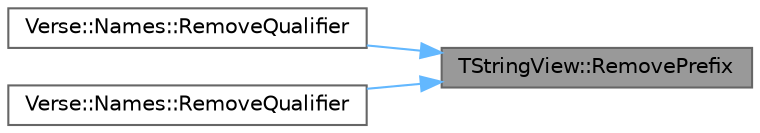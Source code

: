digraph "TStringView::RemovePrefix"
{
 // INTERACTIVE_SVG=YES
 // LATEX_PDF_SIZE
  bgcolor="transparent";
  edge [fontname=Helvetica,fontsize=10,labelfontname=Helvetica,labelfontsize=10];
  node [fontname=Helvetica,fontsize=10,shape=box,height=0.2,width=0.4];
  rankdir="RL";
  Node1 [id="Node000001",label="TStringView::RemovePrefix",height=0.2,width=0.4,color="gray40", fillcolor="grey60", style="filled", fontcolor="black",tooltip="Modifies the view to remove the given number of characters from the start."];
  Node1 -> Node2 [id="edge1_Node000001_Node000002",dir="back",color="steelblue1",style="solid",tooltip=" "];
  Node2 [id="Node000002",label="Verse::Names::RemoveQualifier",height=0.2,width=0.4,color="grey40", fillcolor="white", style="filled",URL="$de/da9/namespaceVerse_1_1Names.html#a0a5ef3c66b64b86431076e1df430f8d6",tooltip=" "];
  Node1 -> Node3 [id="edge2_Node000001_Node000003",dir="back",color="steelblue1",style="solid",tooltip=" "];
  Node3 [id="Node000003",label="Verse::Names::RemoveQualifier",height=0.2,width=0.4,color="grey40", fillcolor="white", style="filled",URL="$de/da9/namespaceVerse_1_1Names.html#ad20a184a40f741e1bb96b339ef9a9ef8",tooltip=" "];
}

